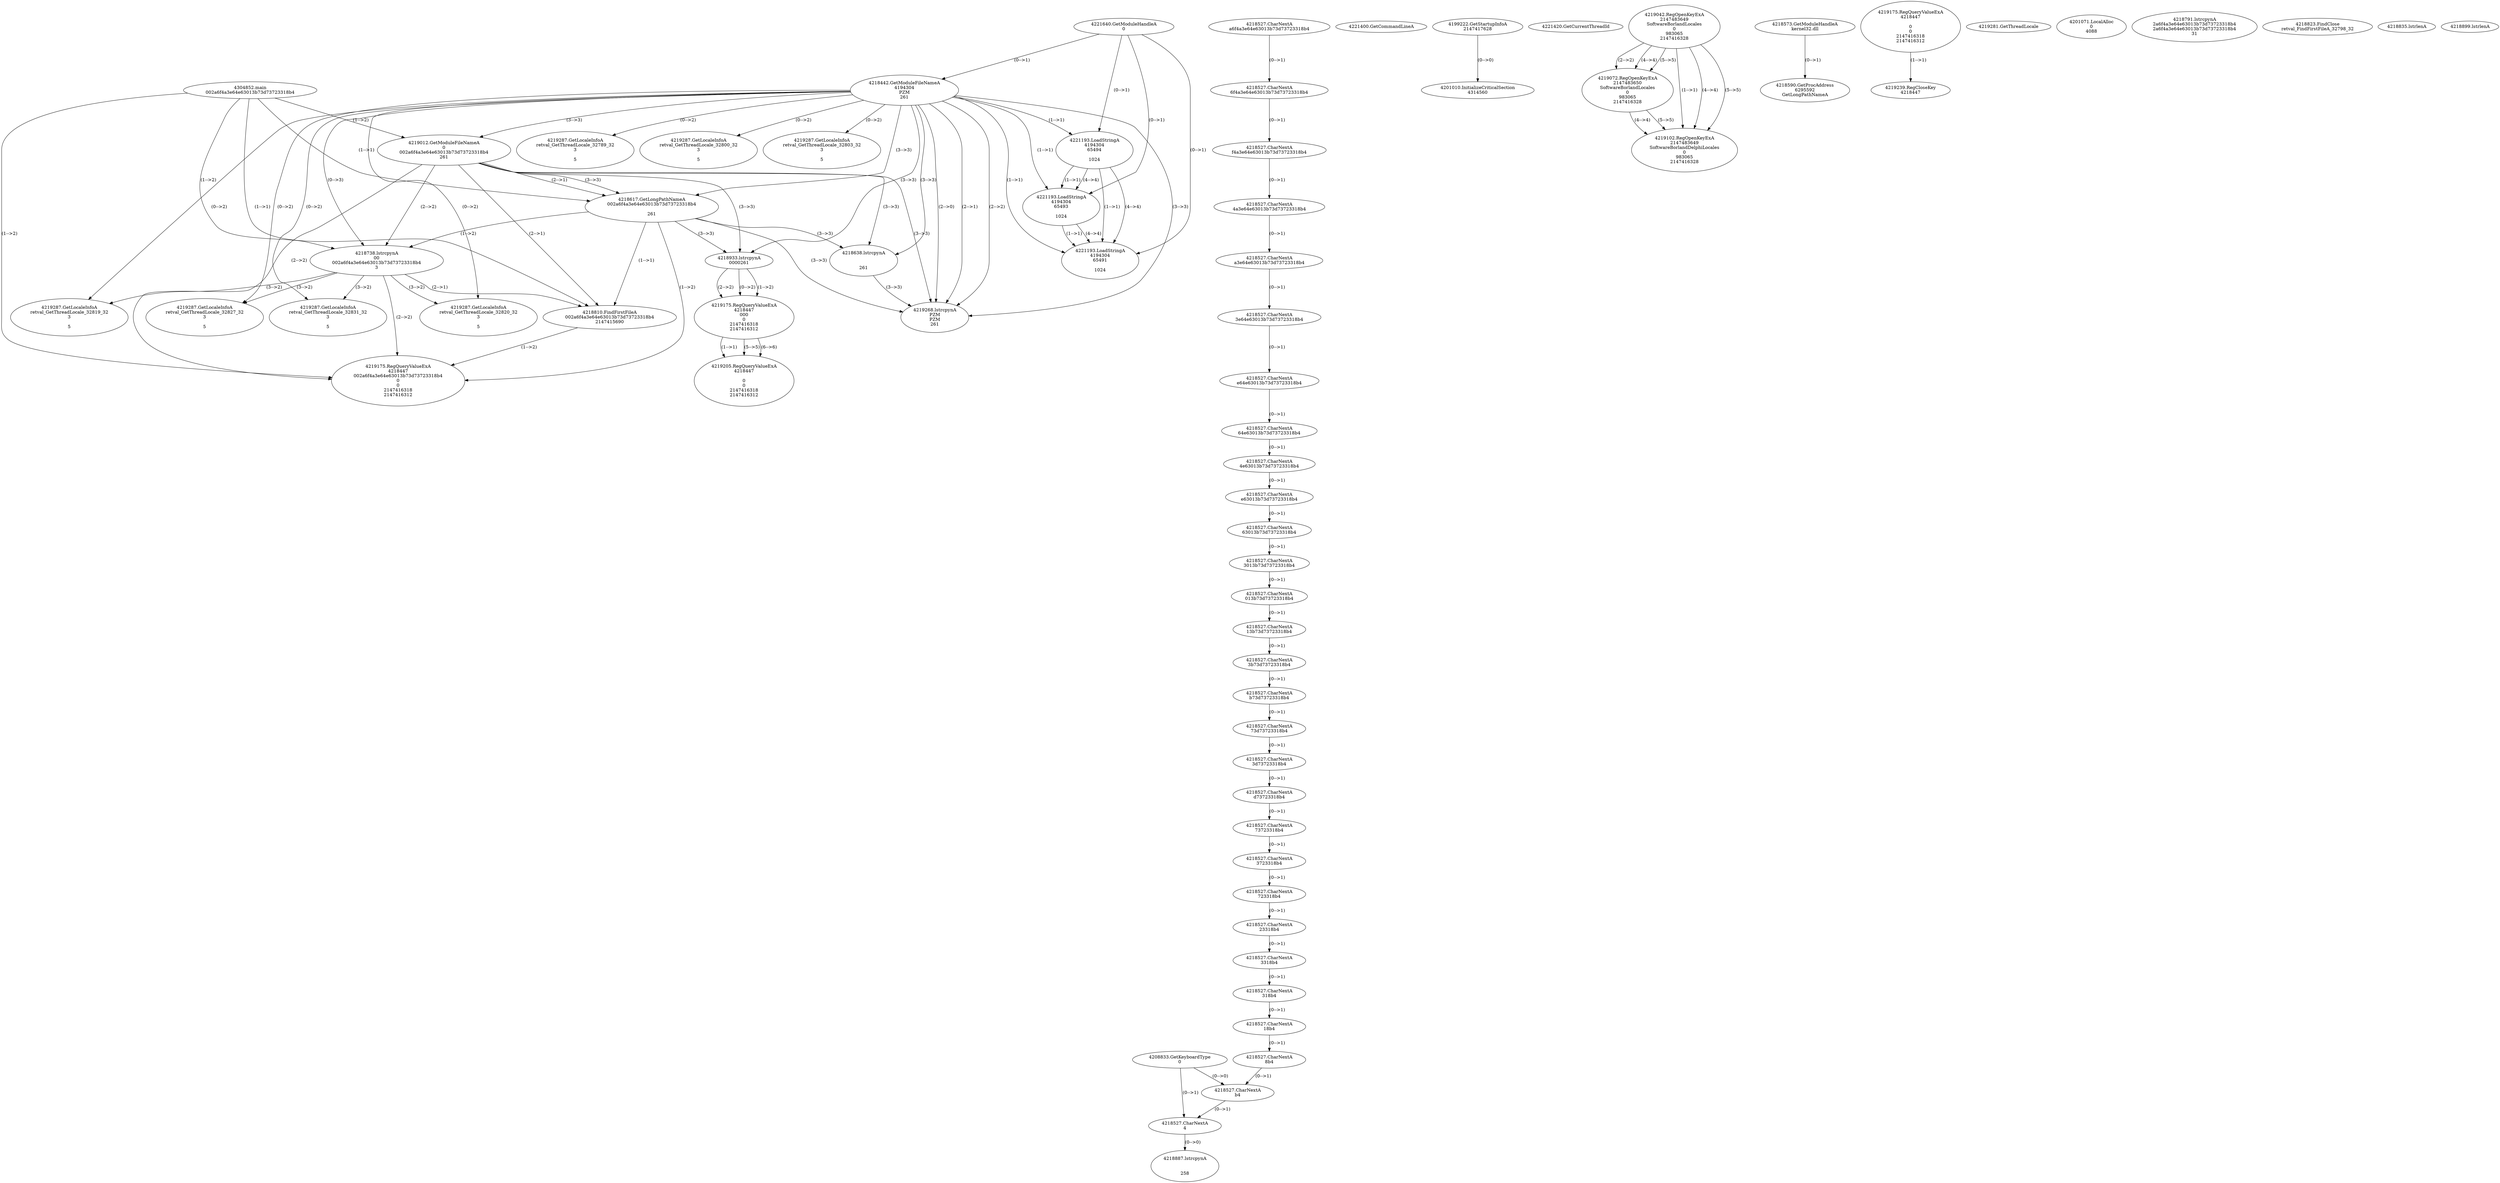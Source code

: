 // Global SCDG with merge call
digraph {
	0 [label="4304852.main
002a6f4a3e64e63013b73d73723318b4"]
	1 [label="4221640.GetModuleHandleA
0"]
	2 [label="4208833.GetKeyboardType
0"]
	3 [label="4221400.GetCommandLineA
"]
	4 [label="4199222.GetStartupInfoA
2147417628"]
	5 [label="4221420.GetCurrentThreadId
"]
	6 [label="4218442.GetModuleFileNameA
4194304
PZM
261"]
	1 -> 6 [label="(0-->1)"]
	7 [label="4219012.GetModuleFileNameA
0
002a6f4a3e64e63013b73d73723318b4
261"]
	0 -> 7 [label="(1-->2)"]
	6 -> 7 [label="(3-->3)"]
	8 [label="4219042.RegOpenKeyExA
2147483649
Software\Borland\Locales
0
983065
2147416328"]
	9 [label="4219072.RegOpenKeyExA
2147483650
Software\Borland\Locales
0
983065
2147416328"]
	8 -> 9 [label="(2-->2)"]
	8 -> 9 [label="(4-->4)"]
	8 -> 9 [label="(5-->5)"]
	10 [label="4218573.GetModuleHandleA
kernel32.dll"]
	11 [label="4218590.GetProcAddress
6295592
GetLongPathNameA"]
	10 -> 11 [label="(0-->1)"]
	12 [label="4218617.GetLongPathNameA
002a6f4a3e64e63013b73d73723318b4

261"]
	0 -> 12 [label="(1-->1)"]
	7 -> 12 [label="(2-->1)"]
	6 -> 12 [label="(3-->3)"]
	7 -> 12 [label="(3-->3)"]
	13 [label="4218638.lstrcpynA


261"]
	6 -> 13 [label="(3-->3)"]
	7 -> 13 [label="(3-->3)"]
	12 -> 13 [label="(3-->3)"]
	14 [label="4219175.RegQueryValueExA
4218447

0
0
2147416318
2147416312"]
	15 [label="4219239.RegCloseKey
4218447"]
	14 -> 15 [label="(1-->1)"]
	16 [label="4219268.lstrcpynA
PZM
PZM
261"]
	6 -> 16 [label="(2-->1)"]
	6 -> 16 [label="(2-->2)"]
	6 -> 16 [label="(3-->3)"]
	7 -> 16 [label="(3-->3)"]
	12 -> 16 [label="(3-->3)"]
	13 -> 16 [label="(3-->3)"]
	6 -> 16 [label="(2-->0)"]
	17 [label="4219281.GetThreadLocale
"]
	18 [label="4219287.GetLocaleInfoA
retval_GetThreadLocale_32800_32
3

5"]
	6 -> 18 [label="(0-->2)"]
	19 [label="4221193.LoadStringA
4194304
65494

1024"]
	1 -> 19 [label="(0-->1)"]
	6 -> 19 [label="(1-->1)"]
	20 [label="4219102.RegOpenKeyExA
2147483649
Software\Borland\Delphi\Locales
0
983065
2147416328"]
	8 -> 20 [label="(1-->1)"]
	8 -> 20 [label="(4-->4)"]
	9 -> 20 [label="(4-->4)"]
	8 -> 20 [label="(5-->5)"]
	9 -> 20 [label="(5-->5)"]
	21 [label="4219287.GetLocaleInfoA
retval_GetThreadLocale_32803_32
3

5"]
	6 -> 21 [label="(0-->2)"]
	22 [label="4201010.InitializeCriticalSection
4314560"]
	4 -> 22 [label="(0-->0)"]
	23 [label="4201071.LocalAlloc
0
4088"]
	24 [label="4218738.lstrcpynA
00
002a6f4a3e64e63013b73d73723318b4
3"]
	0 -> 24 [label="(1-->2)"]
	7 -> 24 [label="(2-->2)"]
	12 -> 24 [label="(1-->2)"]
	6 -> 24 [label="(0-->3)"]
	25 [label="4218527.CharNextA
a6f4a3e64e63013b73d73723318b4"]
	26 [label="4218527.CharNextA
6f4a3e64e63013b73d73723318b4"]
	25 -> 26 [label="(0-->1)"]
	27 [label="4218527.CharNextA
f4a3e64e63013b73d73723318b4"]
	26 -> 27 [label="(0-->1)"]
	28 [label="4218527.CharNextA
4a3e64e63013b73d73723318b4"]
	27 -> 28 [label="(0-->1)"]
	29 [label="4218527.CharNextA
a3e64e63013b73d73723318b4"]
	28 -> 29 [label="(0-->1)"]
	30 [label="4218527.CharNextA
3e64e63013b73d73723318b4"]
	29 -> 30 [label="(0-->1)"]
	31 [label="4218527.CharNextA
e64e63013b73d73723318b4"]
	30 -> 31 [label="(0-->1)"]
	32 [label="4218527.CharNextA
64e63013b73d73723318b4"]
	31 -> 32 [label="(0-->1)"]
	33 [label="4218527.CharNextA
4e63013b73d73723318b4"]
	32 -> 33 [label="(0-->1)"]
	34 [label="4218527.CharNextA
e63013b73d73723318b4"]
	33 -> 34 [label="(0-->1)"]
	35 [label="4218527.CharNextA
63013b73d73723318b4"]
	34 -> 35 [label="(0-->1)"]
	36 [label="4218527.CharNextA
3013b73d73723318b4"]
	35 -> 36 [label="(0-->1)"]
	37 [label="4218527.CharNextA
013b73d73723318b4"]
	36 -> 37 [label="(0-->1)"]
	38 [label="4218527.CharNextA
13b73d73723318b4"]
	37 -> 38 [label="(0-->1)"]
	39 [label="4218527.CharNextA
3b73d73723318b4"]
	38 -> 39 [label="(0-->1)"]
	40 [label="4218527.CharNextA
b73d73723318b4"]
	39 -> 40 [label="(0-->1)"]
	41 [label="4218527.CharNextA
73d73723318b4"]
	40 -> 41 [label="(0-->1)"]
	42 [label="4218527.CharNextA
3d73723318b4"]
	41 -> 42 [label="(0-->1)"]
	43 [label="4218527.CharNextA
d73723318b4"]
	42 -> 43 [label="(0-->1)"]
	44 [label="4218527.CharNextA
73723318b4"]
	43 -> 44 [label="(0-->1)"]
	45 [label="4218527.CharNextA
3723318b4"]
	44 -> 45 [label="(0-->1)"]
	46 [label="4218527.CharNextA
723318b4"]
	45 -> 46 [label="(0-->1)"]
	47 [label="4218527.CharNextA
23318b4"]
	46 -> 47 [label="(0-->1)"]
	48 [label="4218527.CharNextA
3318b4"]
	47 -> 48 [label="(0-->1)"]
	49 [label="4218527.CharNextA
318b4"]
	48 -> 49 [label="(0-->1)"]
	50 [label="4218527.CharNextA
18b4"]
	49 -> 50 [label="(0-->1)"]
	51 [label="4218527.CharNextA
8b4"]
	50 -> 51 [label="(0-->1)"]
	52 [label="4218527.CharNextA
b4"]
	51 -> 52 [label="(0-->1)"]
	2 -> 52 [label="(0-->0)"]
	53 [label="4218527.CharNextA
4"]
	2 -> 53 [label="(0-->1)"]
	52 -> 53 [label="(0-->1)"]
	54 [label="4218791.lstrcpynA
2a6f4a3e64e63013b73d73723318b4
2a6f4a3e64e63013b73d73723318b4
31"]
	55 [label="4218810.FindFirstFileA
002a6f4a3e64e63013b73d73723318b4
2147415690"]
	0 -> 55 [label="(1-->1)"]
	7 -> 55 [label="(2-->1)"]
	12 -> 55 [label="(1-->1)"]
	24 -> 55 [label="(2-->1)"]
	56 [label="4218823.FindClose
retval_FindFirstFileA_32798_32"]
	57 [label="4218835.lstrlenA
"]
	58 [label="4218887.lstrcpynA


258"]
	53 -> 58 [label="(0-->0)"]
	59 [label="4218899.lstrlenA
"]
	60 [label="4218933.lstrcpynA
00\
00\
261"]
	6 -> 60 [label="(3-->3)"]
	7 -> 60 [label="(3-->3)"]
	12 -> 60 [label="(3-->3)"]
	61 [label="4219175.RegQueryValueExA
4218447
00\
0
0
2147416318
2147416312"]
	60 -> 61 [label="(1-->2)"]
	60 -> 61 [label="(2-->2)"]
	60 -> 61 [label="(0-->2)"]
	62 [label="4219205.RegQueryValueExA
4218447

0
0
2147416318
2147416312"]
	61 -> 62 [label="(1-->1)"]
	61 -> 62 [label="(5-->5)"]
	61 -> 62 [label="(6-->6)"]
	63 [label="4219287.GetLocaleInfoA
retval_GetThreadLocale_32827_32
3

5"]
	6 -> 63 [label="(0-->2)"]
	24 -> 63 [label="(3-->2)"]
	64 [label="4221193.LoadStringA
4194304
65493

1024"]
	1 -> 64 [label="(0-->1)"]
	6 -> 64 [label="(1-->1)"]
	19 -> 64 [label="(1-->1)"]
	19 -> 64 [label="(4-->4)"]
	65 [label="4219175.RegQueryValueExA
4218447
002a6f4a3e64e63013b73d73723318b4
0
0
2147416318
2147416312"]
	0 -> 65 [label="(1-->2)"]
	7 -> 65 [label="(2-->2)"]
	12 -> 65 [label="(1-->2)"]
	24 -> 65 [label="(2-->2)"]
	55 -> 65 [label="(1-->2)"]
	66 [label="4219287.GetLocaleInfoA
retval_GetThreadLocale_32819_32
3

5"]
	6 -> 66 [label="(0-->2)"]
	24 -> 66 [label="(3-->2)"]
	67 [label="4221193.LoadStringA
4194304
65491

1024"]
	1 -> 67 [label="(0-->1)"]
	6 -> 67 [label="(1-->1)"]
	19 -> 67 [label="(1-->1)"]
	64 -> 67 [label="(1-->1)"]
	19 -> 67 [label="(4-->4)"]
	64 -> 67 [label="(4-->4)"]
	68 [label="4219287.GetLocaleInfoA
retval_GetThreadLocale_32831_32
3

5"]
	6 -> 68 [label="(0-->2)"]
	24 -> 68 [label="(3-->2)"]
	69 [label="4219287.GetLocaleInfoA
retval_GetThreadLocale_32789_32
3

5"]
	6 -> 69 [label="(0-->2)"]
	70 [label="4219287.GetLocaleInfoA
retval_GetThreadLocale_32820_32
3

5"]
	6 -> 70 [label="(0-->2)"]
	24 -> 70 [label="(3-->2)"]
}
